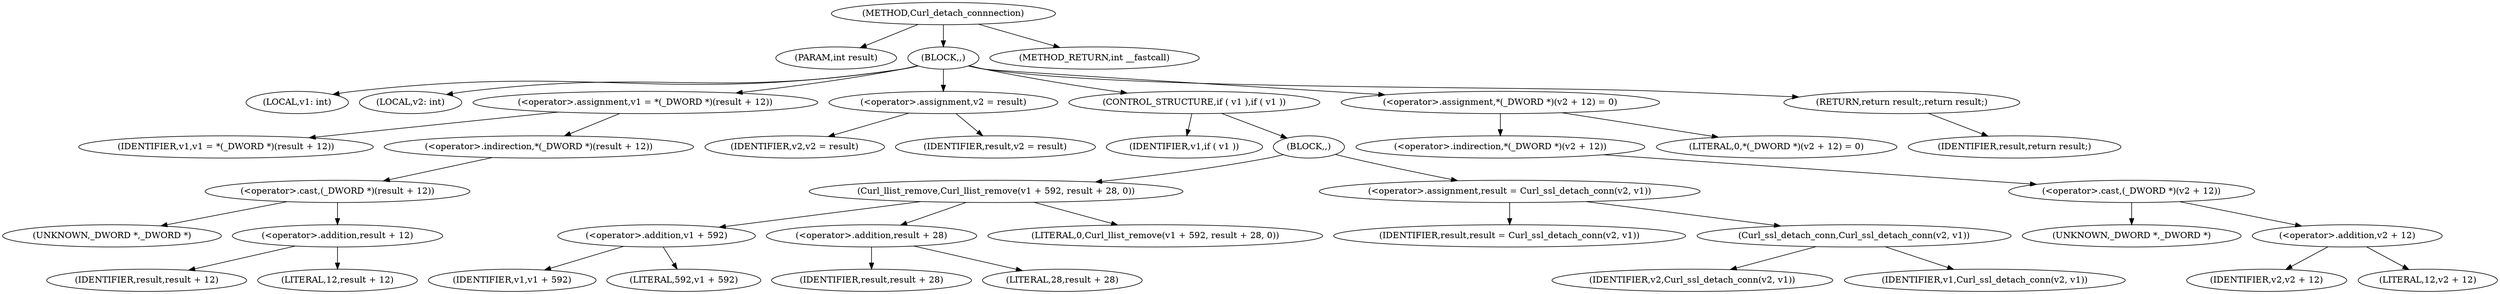digraph Curl_detach_connnection {  
"1000103" [label = "(METHOD,Curl_detach_connnection)" ]
"1000104" [label = "(PARAM,int result)" ]
"1000105" [label = "(BLOCK,,)" ]
"1000106" [label = "(LOCAL,v1: int)" ]
"1000107" [label = "(LOCAL,v2: int)" ]
"1000108" [label = "(<operator>.assignment,v1 = *(_DWORD *)(result + 12))" ]
"1000109" [label = "(IDENTIFIER,v1,v1 = *(_DWORD *)(result + 12))" ]
"1000110" [label = "(<operator>.indirection,*(_DWORD *)(result + 12))" ]
"1000111" [label = "(<operator>.cast,(_DWORD *)(result + 12))" ]
"1000112" [label = "(UNKNOWN,_DWORD *,_DWORD *)" ]
"1000113" [label = "(<operator>.addition,result + 12)" ]
"1000114" [label = "(IDENTIFIER,result,result + 12)" ]
"1000115" [label = "(LITERAL,12,result + 12)" ]
"1000116" [label = "(<operator>.assignment,v2 = result)" ]
"1000117" [label = "(IDENTIFIER,v2,v2 = result)" ]
"1000118" [label = "(IDENTIFIER,result,v2 = result)" ]
"1000119" [label = "(CONTROL_STRUCTURE,if ( v1 ),if ( v1 ))" ]
"1000120" [label = "(IDENTIFIER,v1,if ( v1 ))" ]
"1000121" [label = "(BLOCK,,)" ]
"1000122" [label = "(Curl_llist_remove,Curl_llist_remove(v1 + 592, result + 28, 0))" ]
"1000123" [label = "(<operator>.addition,v1 + 592)" ]
"1000124" [label = "(IDENTIFIER,v1,v1 + 592)" ]
"1000125" [label = "(LITERAL,592,v1 + 592)" ]
"1000126" [label = "(<operator>.addition,result + 28)" ]
"1000127" [label = "(IDENTIFIER,result,result + 28)" ]
"1000128" [label = "(LITERAL,28,result + 28)" ]
"1000129" [label = "(LITERAL,0,Curl_llist_remove(v1 + 592, result + 28, 0))" ]
"1000130" [label = "(<operator>.assignment,result = Curl_ssl_detach_conn(v2, v1))" ]
"1000131" [label = "(IDENTIFIER,result,result = Curl_ssl_detach_conn(v2, v1))" ]
"1000132" [label = "(Curl_ssl_detach_conn,Curl_ssl_detach_conn(v2, v1))" ]
"1000133" [label = "(IDENTIFIER,v2,Curl_ssl_detach_conn(v2, v1))" ]
"1000134" [label = "(IDENTIFIER,v1,Curl_ssl_detach_conn(v2, v1))" ]
"1000135" [label = "(<operator>.assignment,*(_DWORD *)(v2 + 12) = 0)" ]
"1000136" [label = "(<operator>.indirection,*(_DWORD *)(v2 + 12))" ]
"1000137" [label = "(<operator>.cast,(_DWORD *)(v2 + 12))" ]
"1000138" [label = "(UNKNOWN,_DWORD *,_DWORD *)" ]
"1000139" [label = "(<operator>.addition,v2 + 12)" ]
"1000140" [label = "(IDENTIFIER,v2,v2 + 12)" ]
"1000141" [label = "(LITERAL,12,v2 + 12)" ]
"1000142" [label = "(LITERAL,0,*(_DWORD *)(v2 + 12) = 0)" ]
"1000143" [label = "(RETURN,return result;,return result;)" ]
"1000144" [label = "(IDENTIFIER,result,return result;)" ]
"1000145" [label = "(METHOD_RETURN,int __fastcall)" ]
  "1000103" -> "1000104" 
  "1000103" -> "1000105" 
  "1000103" -> "1000145" 
  "1000105" -> "1000106" 
  "1000105" -> "1000107" 
  "1000105" -> "1000108" 
  "1000105" -> "1000116" 
  "1000105" -> "1000119" 
  "1000105" -> "1000135" 
  "1000105" -> "1000143" 
  "1000108" -> "1000109" 
  "1000108" -> "1000110" 
  "1000110" -> "1000111" 
  "1000111" -> "1000112" 
  "1000111" -> "1000113" 
  "1000113" -> "1000114" 
  "1000113" -> "1000115" 
  "1000116" -> "1000117" 
  "1000116" -> "1000118" 
  "1000119" -> "1000120" 
  "1000119" -> "1000121" 
  "1000121" -> "1000122" 
  "1000121" -> "1000130" 
  "1000122" -> "1000123" 
  "1000122" -> "1000126" 
  "1000122" -> "1000129" 
  "1000123" -> "1000124" 
  "1000123" -> "1000125" 
  "1000126" -> "1000127" 
  "1000126" -> "1000128" 
  "1000130" -> "1000131" 
  "1000130" -> "1000132" 
  "1000132" -> "1000133" 
  "1000132" -> "1000134" 
  "1000135" -> "1000136" 
  "1000135" -> "1000142" 
  "1000136" -> "1000137" 
  "1000137" -> "1000138" 
  "1000137" -> "1000139" 
  "1000139" -> "1000140" 
  "1000139" -> "1000141" 
  "1000143" -> "1000144" 
}
